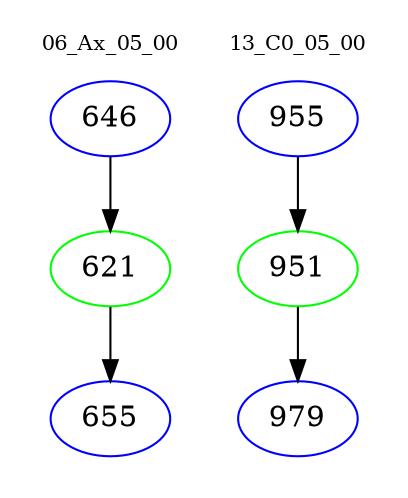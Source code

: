 digraph{
subgraph cluster_0 {
color = white
label = "06_Ax_05_00";
fontsize=10;
T0_646 [label="646", color="blue"]
T0_646 -> T0_621 [color="black"]
T0_621 [label="621", color="green"]
T0_621 -> T0_655 [color="black"]
T0_655 [label="655", color="blue"]
}
subgraph cluster_1 {
color = white
label = "13_C0_05_00";
fontsize=10;
T1_955 [label="955", color="blue"]
T1_955 -> T1_951 [color="black"]
T1_951 [label="951", color="green"]
T1_951 -> T1_979 [color="black"]
T1_979 [label="979", color="blue"]
}
}
